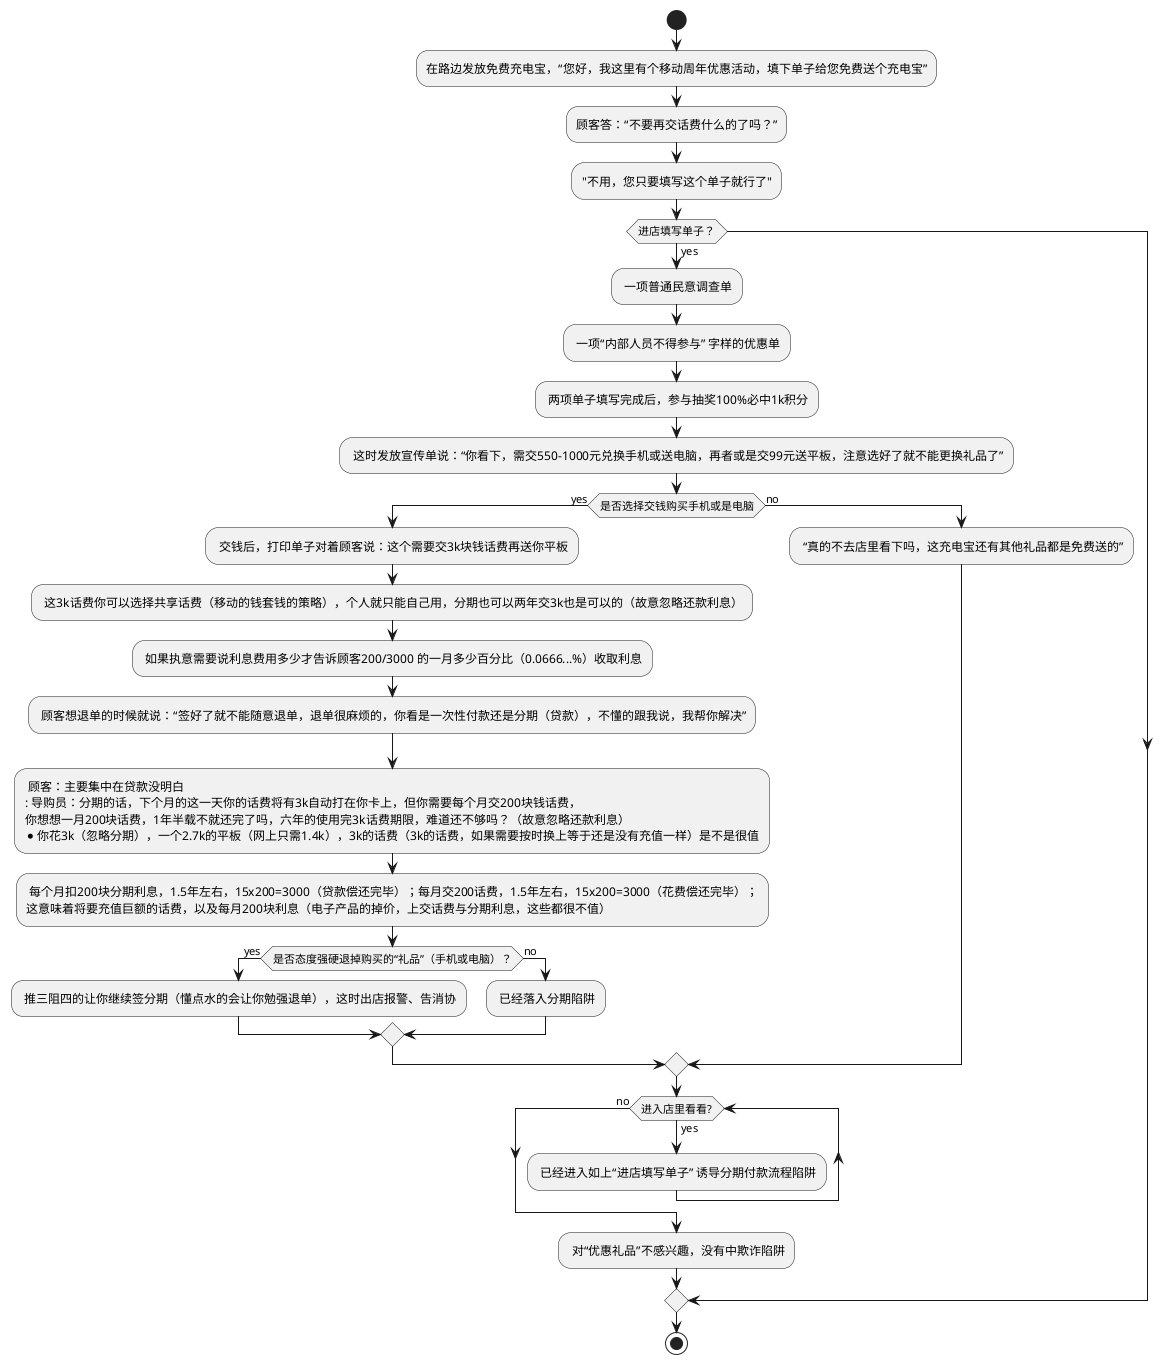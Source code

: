 @startuml
start
:在路边发放免费充电宝，“您好，我这里有个移动周年优惠活动，填下单子给您免费送个充电宝”;
:顾客答：“不要再交话费什么的了吗？”;
:"不用，您只要填写这个单子就行了";
if (进店填写单子？)  then (yes)
: 一项普通民意调查单;
: 一项“内部人员不得参与” 字样的优惠单;
: 两项单子填写完成后，参与抽奖100%必中1k积分;
: 这时发放宣传单说：“你看下，需交550-1000元兑换手机或送电脑，再者或是交99元送平板，注意选好了就不能更换礼品了”;
if (是否选择交钱购买手机或是电脑) then (yes)
: 交钱后，打印单子对着顾客说：这个需要交3k块钱话费再送你平板;
: 这3k话费你可以选择共享话费（移动的钱套钱的策略），个人就只能自己用，分期也可以两年交3k也是可以的（故意忽略还款利息）;
: 如果执意需要说利息费用多少才告诉顾客200/3000 的一月多少百分比（0.0666...%）收取利息;
: 顾客想退单的时候就说：“签好了就不能随意退单，退单很麻烦的，你看是一次性付款还是分期（贷款），不懂的跟我说，我帮你解决”;
: 顾客：主要集中在贷款没明白
: 导购员：分期的话，下个月的这一天你的话费将有3k自动打在你卡上，但你需要每个月交200块钱话费，
你想想一月200块话费，1年半载不就还完了吗，六年的使用完3k话费期限，难道还不够吗？（故意忽略还款利息）
* 你花3k（忽略分期），一个2.7k的平板（网上只需1.4k），3k的话费（3k的话费，如果需要按时换上等于还是没有充值一样）是不是很值;
: 每个月扣200块分期利息，1.5年左右，15x200=3000（贷款偿还完毕）；每月交200话费，1.5年左右，15x200=3000（花费偿还完毕）；
这意味着将要充值巨额的话费，以及每月200块利息（电子产品的掉价，上交话费与分期利息，这些都很不值）;
if (是否态度强硬退掉购买的“礼品”（手机或电脑）？) then (yes)
    : 推三阻四的让你继续签分期（懂点水的会让你勉强退单），这时出店报警、告消协;
else (no)
    : 已经落入分期陷阱;
endif
else (no)
: “真的不去店里看下吗，这充电宝还有其他礼品都是免费送的”;
endif 
while (进入店里看看?) is (yes)
    : 已经进入如上“进店填写单子” 诱导分期付款流程陷阱;
endwhile (no) 
    : 对“优惠礼品”不感兴趣，没有中欺诈陷阱;
endif
stop
@enduml